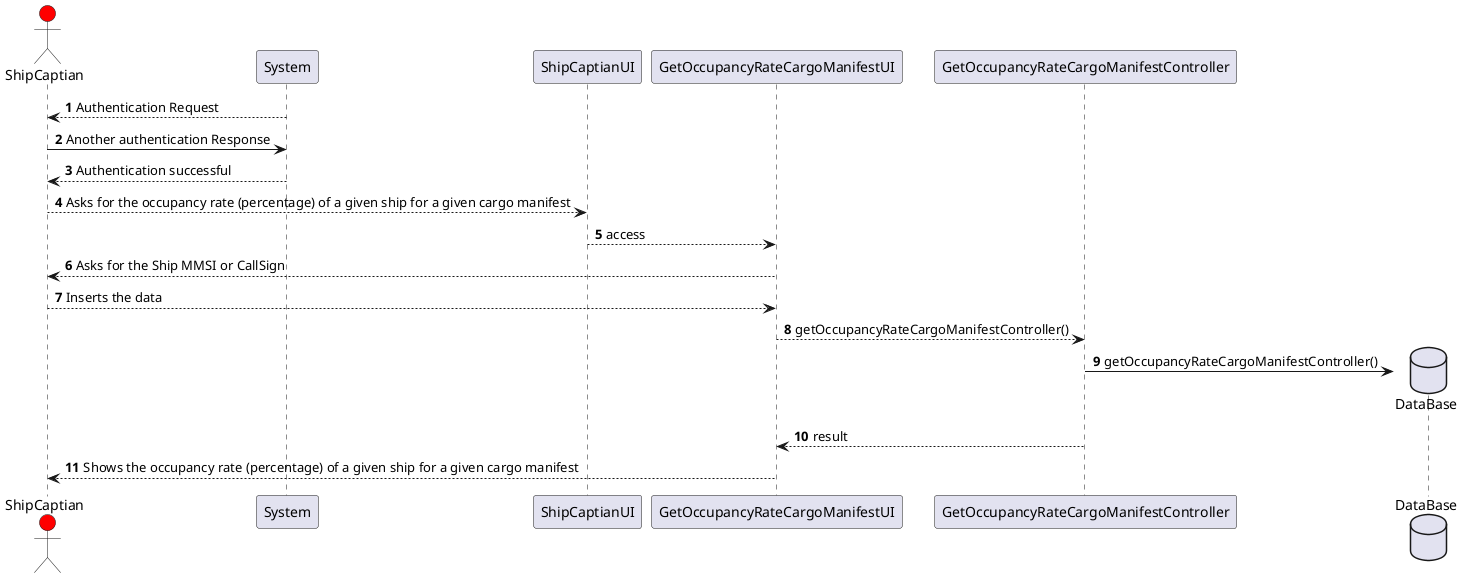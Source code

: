 @startuml

autonumber

actor ShipCaptian #red


System --> ShipCaptian: Authentication Request
ShipCaptian -> System : Another authentication Response
System --> ShipCaptian : Authentication successful
ShipCaptian --> ShipCaptianUI : Asks for the occupancy rate (percentage) of a given ship for a given cargo manifest
ShipCaptianUI --> GetOccupancyRateCargoManifestUI : access
GetOccupancyRateCargoManifestUI --> ShipCaptian : Asks for the Ship MMSI or CallSign
ShipCaptian --> GetOccupancyRateCargoManifestUI : Inserts the data
GetOccupancyRateCargoManifestUI --> GetOccupancyRateCargoManifestController : getOccupancyRateCargoManifestController()
database       "DataBase"              as db
GetOccupancyRateCargoManifestController -> db** : getOccupancyRateCargoManifestController()
GetOccupancyRateCargoManifestController --> GetOccupancyRateCargoManifestUI : result
GetOccupancyRateCargoManifestUI --> ShipCaptian : Shows the occupancy rate (percentage) of a given ship for a given cargo manifest

@enduml